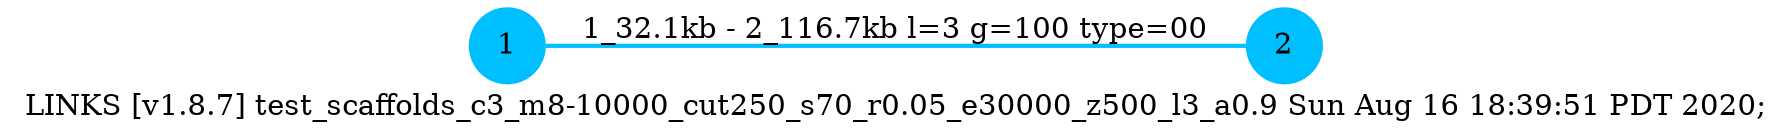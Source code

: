 graph LINKS{
	label="LINKS [v1.8.7] test_scaffolds_c3_m8-10000_cut250_s70_r0.05_e30000_z500_l3_a0.9 Sun Aug 16 18:39:51 PDT 2020;"
	rankdir=LR;
	node [shape = circle];
	1 [style=filled, fillcolor=deepskyblue, color=deepskyblue]
	2 [style=filled, fillcolor=deepskyblue, color=deepskyblue]
	1 -- 2 [ label = "1_32.1kb - 2_116.7kb l=3 g=100 type=00", penwidth=2.0, color=deepskyblue ]
}
